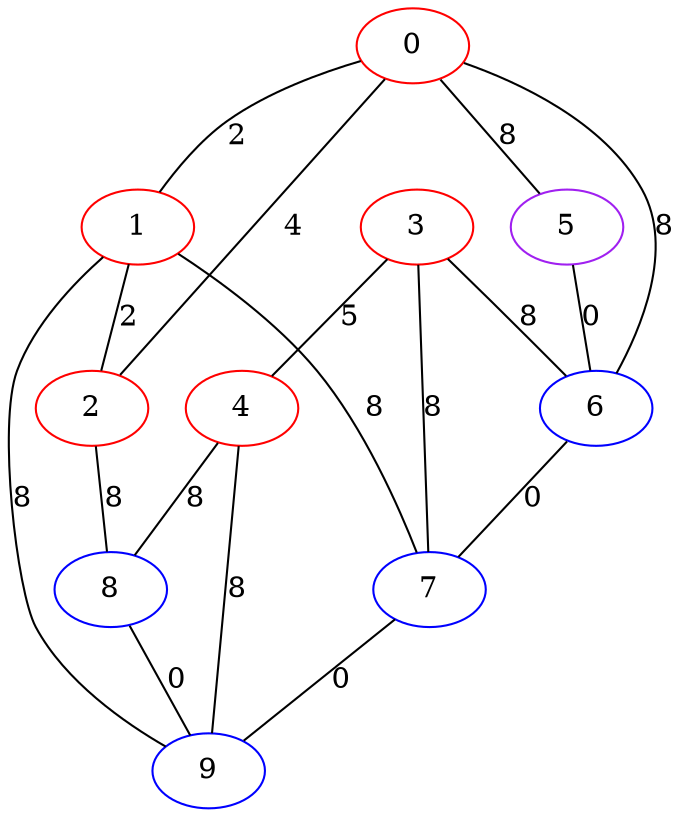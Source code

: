 graph "" {
0 [color=red, weight=1];
1 [color=red, weight=1];
2 [color=red, weight=1];
3 [color=red, weight=1];
4 [color=red, weight=1];
5 [color=purple, weight=4];
6 [color=blue, weight=3];
7 [color=blue, weight=3];
8 [color=blue, weight=3];
9 [color=blue, weight=3];
0 -- 1  [key=0, label=2];
0 -- 2  [key=0, label=4];
0 -- 5  [key=0, label=8];
0 -- 6  [key=0, label=8];
1 -- 9  [key=0, label=8];
1 -- 2  [key=0, label=2];
1 -- 7  [key=0, label=8];
2 -- 8  [key=0, label=8];
3 -- 4  [key=0, label=5];
3 -- 6  [key=0, label=8];
3 -- 7  [key=0, label=8];
4 -- 8  [key=0, label=8];
4 -- 9  [key=0, label=8];
5 -- 6  [key=0, label=0];
6 -- 7  [key=0, label=0];
7 -- 9  [key=0, label=0];
8 -- 9  [key=0, label=0];
}
